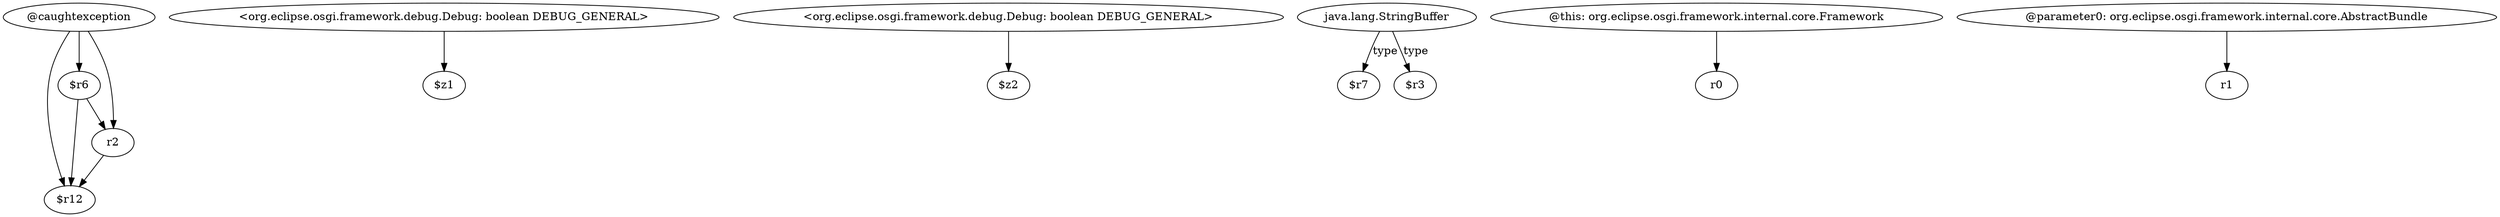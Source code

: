 digraph g {
0[label="$r6"]
1[label="$r12"]
0->1[label=""]
2[label="@caughtexception"]
3[label="r2"]
2->3[label=""]
4[label="<org.eclipse.osgi.framework.debug.Debug: boolean DEBUG_GENERAL>"]
5[label="$z1"]
4->5[label=""]
6[label="<org.eclipse.osgi.framework.debug.Debug: boolean DEBUG_GENERAL>"]
7[label="$z2"]
6->7[label=""]
8[label="java.lang.StringBuffer"]
9[label="$r7"]
8->9[label="type"]
10[label="@this: org.eclipse.osgi.framework.internal.core.Framework"]
11[label="r0"]
10->11[label=""]
12[label="$r3"]
8->12[label="type"]
0->3[label=""]
13[label="@parameter0: org.eclipse.osgi.framework.internal.core.AbstractBundle"]
14[label="r1"]
13->14[label=""]
2->0[label=""]
3->1[label=""]
2->1[label=""]
}